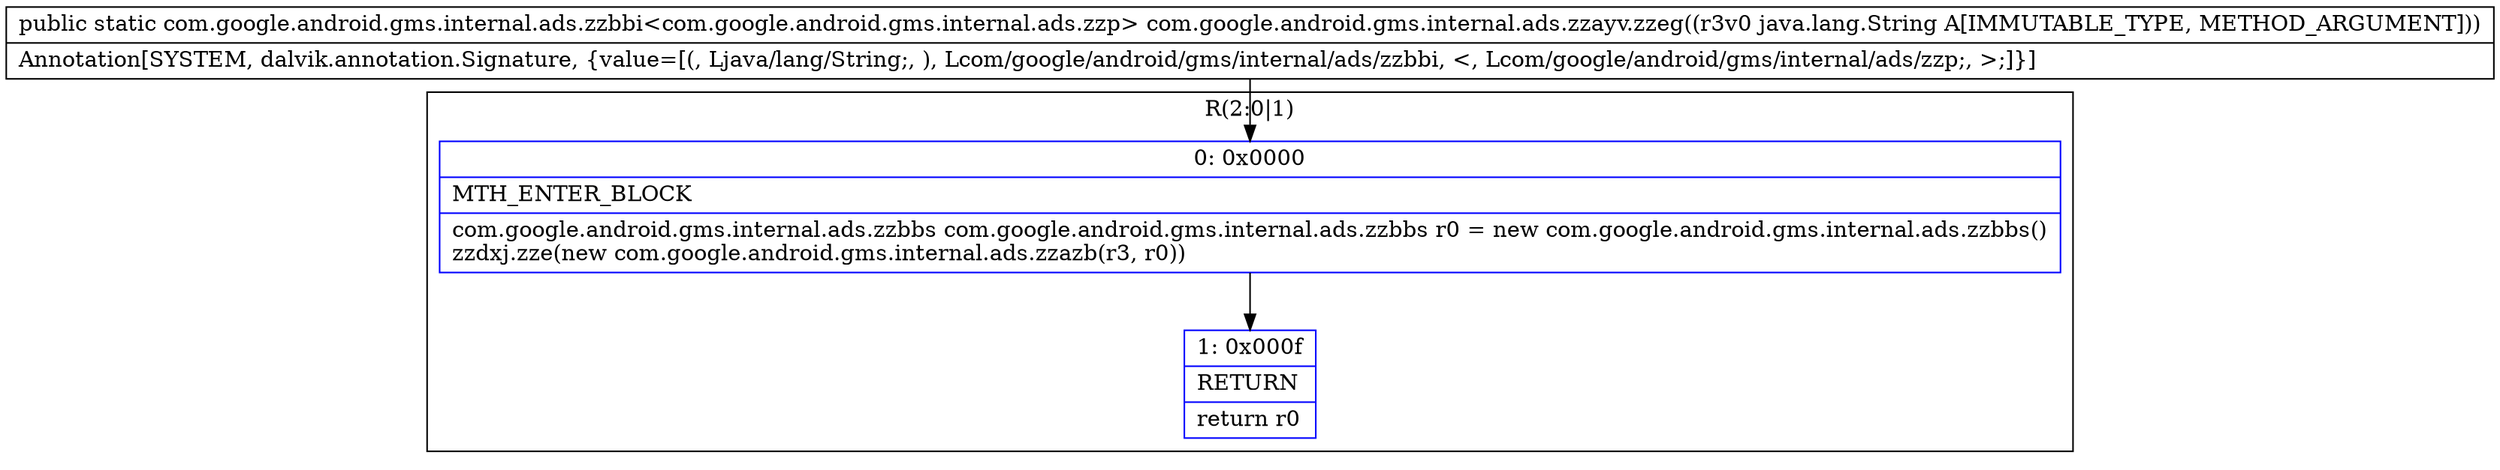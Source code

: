 digraph "CFG forcom.google.android.gms.internal.ads.zzayv.zzeg(Ljava\/lang\/String;)Lcom\/google\/android\/gms\/internal\/ads\/zzbbi;" {
subgraph cluster_Region_211784925 {
label = "R(2:0|1)";
node [shape=record,color=blue];
Node_0 [shape=record,label="{0\:\ 0x0000|MTH_ENTER_BLOCK\l|com.google.android.gms.internal.ads.zzbbs com.google.android.gms.internal.ads.zzbbs r0 = new com.google.android.gms.internal.ads.zzbbs()\lzzdxj.zze(new com.google.android.gms.internal.ads.zzazb(r3, r0))\l}"];
Node_1 [shape=record,label="{1\:\ 0x000f|RETURN\l|return r0\l}"];
}
MethodNode[shape=record,label="{public static com.google.android.gms.internal.ads.zzbbi\<com.google.android.gms.internal.ads.zzp\> com.google.android.gms.internal.ads.zzayv.zzeg((r3v0 java.lang.String A[IMMUTABLE_TYPE, METHOD_ARGUMENT]))  | Annotation[SYSTEM, dalvik.annotation.Signature, \{value=[(, Ljava\/lang\/String;, ), Lcom\/google\/android\/gms\/internal\/ads\/zzbbi, \<, Lcom\/google\/android\/gms\/internal\/ads\/zzp;, \>;]\}]\l}"];
MethodNode -> Node_0;
Node_0 -> Node_1;
}

